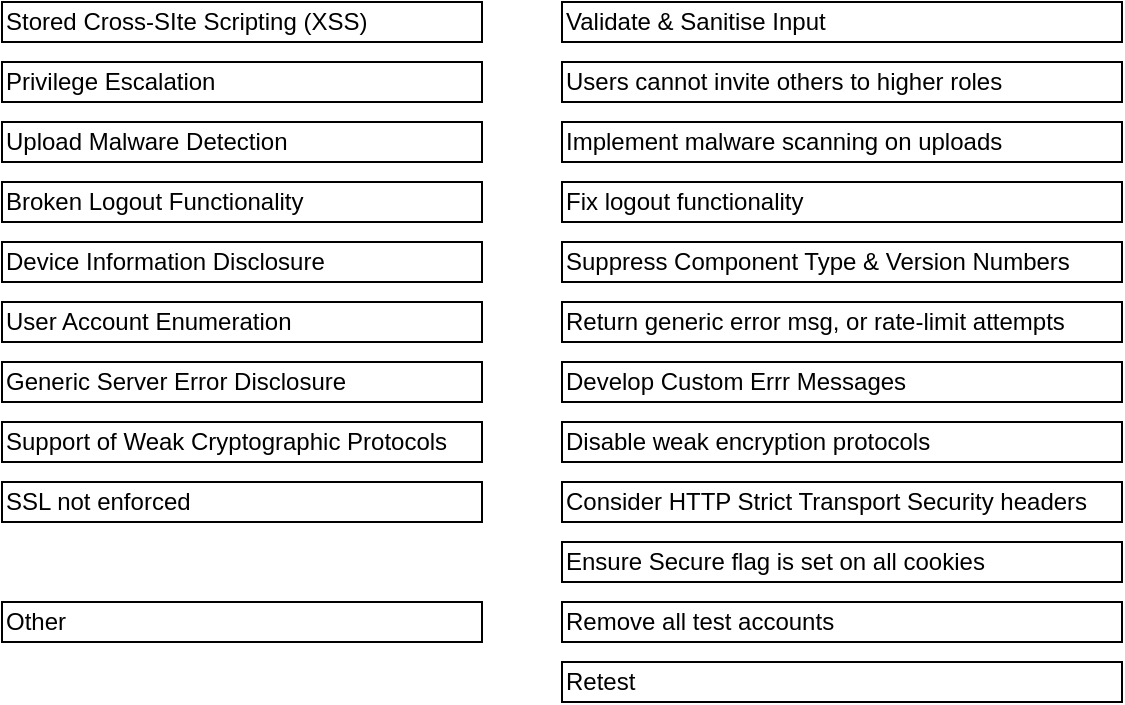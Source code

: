 <mxfile compressed="false" version="17.5.0" type="google">
  <diagram id="aDe6MFg3X1otCs_39lei" name="Web Sercurity Issues &amp; remediation example">
    <mxGraphModel grid="1" page="1" gridSize="10" guides="1" tooltips="1" connect="1" arrows="1" fold="1" pageScale="1" pageWidth="827" pageHeight="1169" math="0" shadow="0">
      <root>
        <mxCell id="VEA-bc-DZ_qAaZlFPNGW-0" />
        <mxCell id="VEA-bc-DZ_qAaZlFPNGW-1" parent="VEA-bc-DZ_qAaZlFPNGW-0" />
        <mxCell id="VEA-bc-DZ_qAaZlFPNGW-4" value="Stored Cross-SIte Scripting (XSS)" style="rounded=0;whiteSpace=wrap;html=1;align=left;" vertex="1" parent="VEA-bc-DZ_qAaZlFPNGW-1">
          <mxGeometry x="120" y="160" width="240" height="20" as="geometry" />
        </mxCell>
        <mxCell id="VEA-bc-DZ_qAaZlFPNGW-5" value="Privilege Escalation" style="rounded=0;whiteSpace=wrap;html=1;align=left;" vertex="1" parent="VEA-bc-DZ_qAaZlFPNGW-1">
          <mxGeometry x="120" y="190" width="240" height="20" as="geometry" />
        </mxCell>
        <mxCell id="VEA-bc-DZ_qAaZlFPNGW-6" value="Upload Malware Detection" style="rounded=0;whiteSpace=wrap;html=1;align=left;" vertex="1" parent="VEA-bc-DZ_qAaZlFPNGW-1">
          <mxGeometry x="120" y="220" width="240" height="20" as="geometry" />
        </mxCell>
        <mxCell id="VEA-bc-DZ_qAaZlFPNGW-7" value="Broken Logout Functionality" style="rounded=0;whiteSpace=wrap;html=1;align=left;" vertex="1" parent="VEA-bc-DZ_qAaZlFPNGW-1">
          <mxGeometry x="120" y="250" width="240" height="20" as="geometry" />
        </mxCell>
        <mxCell id="VEA-bc-DZ_qAaZlFPNGW-8" value="Device Information Disclosure" style="rounded=0;whiteSpace=wrap;html=1;align=left;" vertex="1" parent="VEA-bc-DZ_qAaZlFPNGW-1">
          <mxGeometry x="120" y="280" width="240" height="20" as="geometry" />
        </mxCell>
        <mxCell id="VEA-bc-DZ_qAaZlFPNGW-9" value="User Account Enumeration" style="rounded=0;whiteSpace=wrap;html=1;align=left;" vertex="1" parent="VEA-bc-DZ_qAaZlFPNGW-1">
          <mxGeometry x="120" y="310" width="240" height="20" as="geometry" />
        </mxCell>
        <mxCell id="VEA-bc-DZ_qAaZlFPNGW-10" value="Generic Server Error Disclosure" style="rounded=0;whiteSpace=wrap;html=1;align=left;" vertex="1" parent="VEA-bc-DZ_qAaZlFPNGW-1">
          <mxGeometry x="120" y="340" width="240" height="20" as="geometry" />
        </mxCell>
        <mxCell id="VEA-bc-DZ_qAaZlFPNGW-11" value="Support of Weak Cryptographic Protocols" style="rounded=0;whiteSpace=wrap;html=1;align=left;" vertex="1" parent="VEA-bc-DZ_qAaZlFPNGW-1">
          <mxGeometry x="120" y="370" width="240" height="20" as="geometry" />
        </mxCell>
        <mxCell id="VEA-bc-DZ_qAaZlFPNGW-12" value="SSL not enforced" style="rounded=0;whiteSpace=wrap;html=1;align=left;" vertex="1" parent="VEA-bc-DZ_qAaZlFPNGW-1">
          <mxGeometry x="120" y="400" width="240" height="20" as="geometry" />
        </mxCell>
        <mxCell id="VEA-bc-DZ_qAaZlFPNGW-13" value="Validate &amp;amp; Sanitise Input" style="rounded=0;whiteSpace=wrap;html=1;align=left;" vertex="1" parent="VEA-bc-DZ_qAaZlFPNGW-1">
          <mxGeometry x="400" y="160" width="280" height="20" as="geometry" />
        </mxCell>
        <mxCell id="VEA-bc-DZ_qAaZlFPNGW-14" value="Users cannot invite others to higher roles" style="rounded=0;whiteSpace=wrap;html=1;align=left;" vertex="1" parent="VEA-bc-DZ_qAaZlFPNGW-1">
          <mxGeometry x="400" y="190" width="280" height="20" as="geometry" />
        </mxCell>
        <mxCell id="VEA-bc-DZ_qAaZlFPNGW-15" value="Implement malware scanning on uploads" style="rounded=0;whiteSpace=wrap;html=1;align=left;" vertex="1" parent="VEA-bc-DZ_qAaZlFPNGW-1">
          <mxGeometry x="400" y="220" width="280" height="20" as="geometry" />
        </mxCell>
        <mxCell id="VEA-bc-DZ_qAaZlFPNGW-16" value="Fix logout functionality" style="rounded=0;whiteSpace=wrap;html=1;align=left;" vertex="1" parent="VEA-bc-DZ_qAaZlFPNGW-1">
          <mxGeometry x="400" y="250" width="280" height="20" as="geometry" />
        </mxCell>
        <mxCell id="VEA-bc-DZ_qAaZlFPNGW-17" value="Suppress Component Type &amp;amp; Version Numbers" style="rounded=0;whiteSpace=wrap;html=1;align=left;" vertex="1" parent="VEA-bc-DZ_qAaZlFPNGW-1">
          <mxGeometry x="400" y="280" width="280" height="20" as="geometry" />
        </mxCell>
        <mxCell id="VEA-bc-DZ_qAaZlFPNGW-18" value="Ensure Secure flag is set on all cookies" style="rounded=0;whiteSpace=wrap;html=1;align=left;" vertex="1" parent="VEA-bc-DZ_qAaZlFPNGW-1">
          <mxGeometry x="400" y="430" width="280" height="20" as="geometry" />
        </mxCell>
        <mxCell id="VEA-bc-DZ_qAaZlFPNGW-19" value="Disable weak encryption protocols" style="rounded=0;whiteSpace=wrap;html=1;align=left;" vertex="1" parent="VEA-bc-DZ_qAaZlFPNGW-1">
          <mxGeometry x="400" y="370" width="280" height="20" as="geometry" />
        </mxCell>
        <mxCell id="VEA-bc-DZ_qAaZlFPNGW-20" value="Consider HTTP Strict Transport Security headers" style="rounded=0;whiteSpace=wrap;html=1;align=left;" vertex="1" parent="VEA-bc-DZ_qAaZlFPNGW-1">
          <mxGeometry x="400" y="400" width="280" height="20" as="geometry" />
        </mxCell>
        <mxCell id="VEA-bc-DZ_qAaZlFPNGW-21" value="Return generic error msg, or rate-limit attempts" style="rounded=0;whiteSpace=wrap;html=1;align=left;" vertex="1" parent="VEA-bc-DZ_qAaZlFPNGW-1">
          <mxGeometry x="400" y="310" width="280" height="20" as="geometry" />
        </mxCell>
        <mxCell id="VEA-bc-DZ_qAaZlFPNGW-22" value="Develop Custom Errr Messages" style="rounded=0;whiteSpace=wrap;html=1;align=left;" vertex="1" parent="VEA-bc-DZ_qAaZlFPNGW-1">
          <mxGeometry x="400" y="340" width="280" height="20" as="geometry" />
        </mxCell>
        <mxCell id="VEA-bc-DZ_qAaZlFPNGW-23" value="Remove all test accounts" style="rounded=0;whiteSpace=wrap;html=1;align=left;" vertex="1" parent="VEA-bc-DZ_qAaZlFPNGW-1">
          <mxGeometry x="400" y="460" width="280" height="20" as="geometry" />
        </mxCell>
        <mxCell id="VEA-bc-DZ_qAaZlFPNGW-24" value="Retest" style="rounded=0;whiteSpace=wrap;html=1;align=left;" vertex="1" parent="VEA-bc-DZ_qAaZlFPNGW-1">
          <mxGeometry x="400" y="490" width="280" height="20" as="geometry" />
        </mxCell>
        <mxCell id="VEA-bc-DZ_qAaZlFPNGW-25" value="Other" style="rounded=0;whiteSpace=wrap;html=1;align=left;" vertex="1" parent="VEA-bc-DZ_qAaZlFPNGW-1">
          <mxGeometry x="120" y="460" width="240" height="20" as="geometry" />
        </mxCell>
      </root>
    </mxGraphModel>
  </diagram>
</mxfile>
